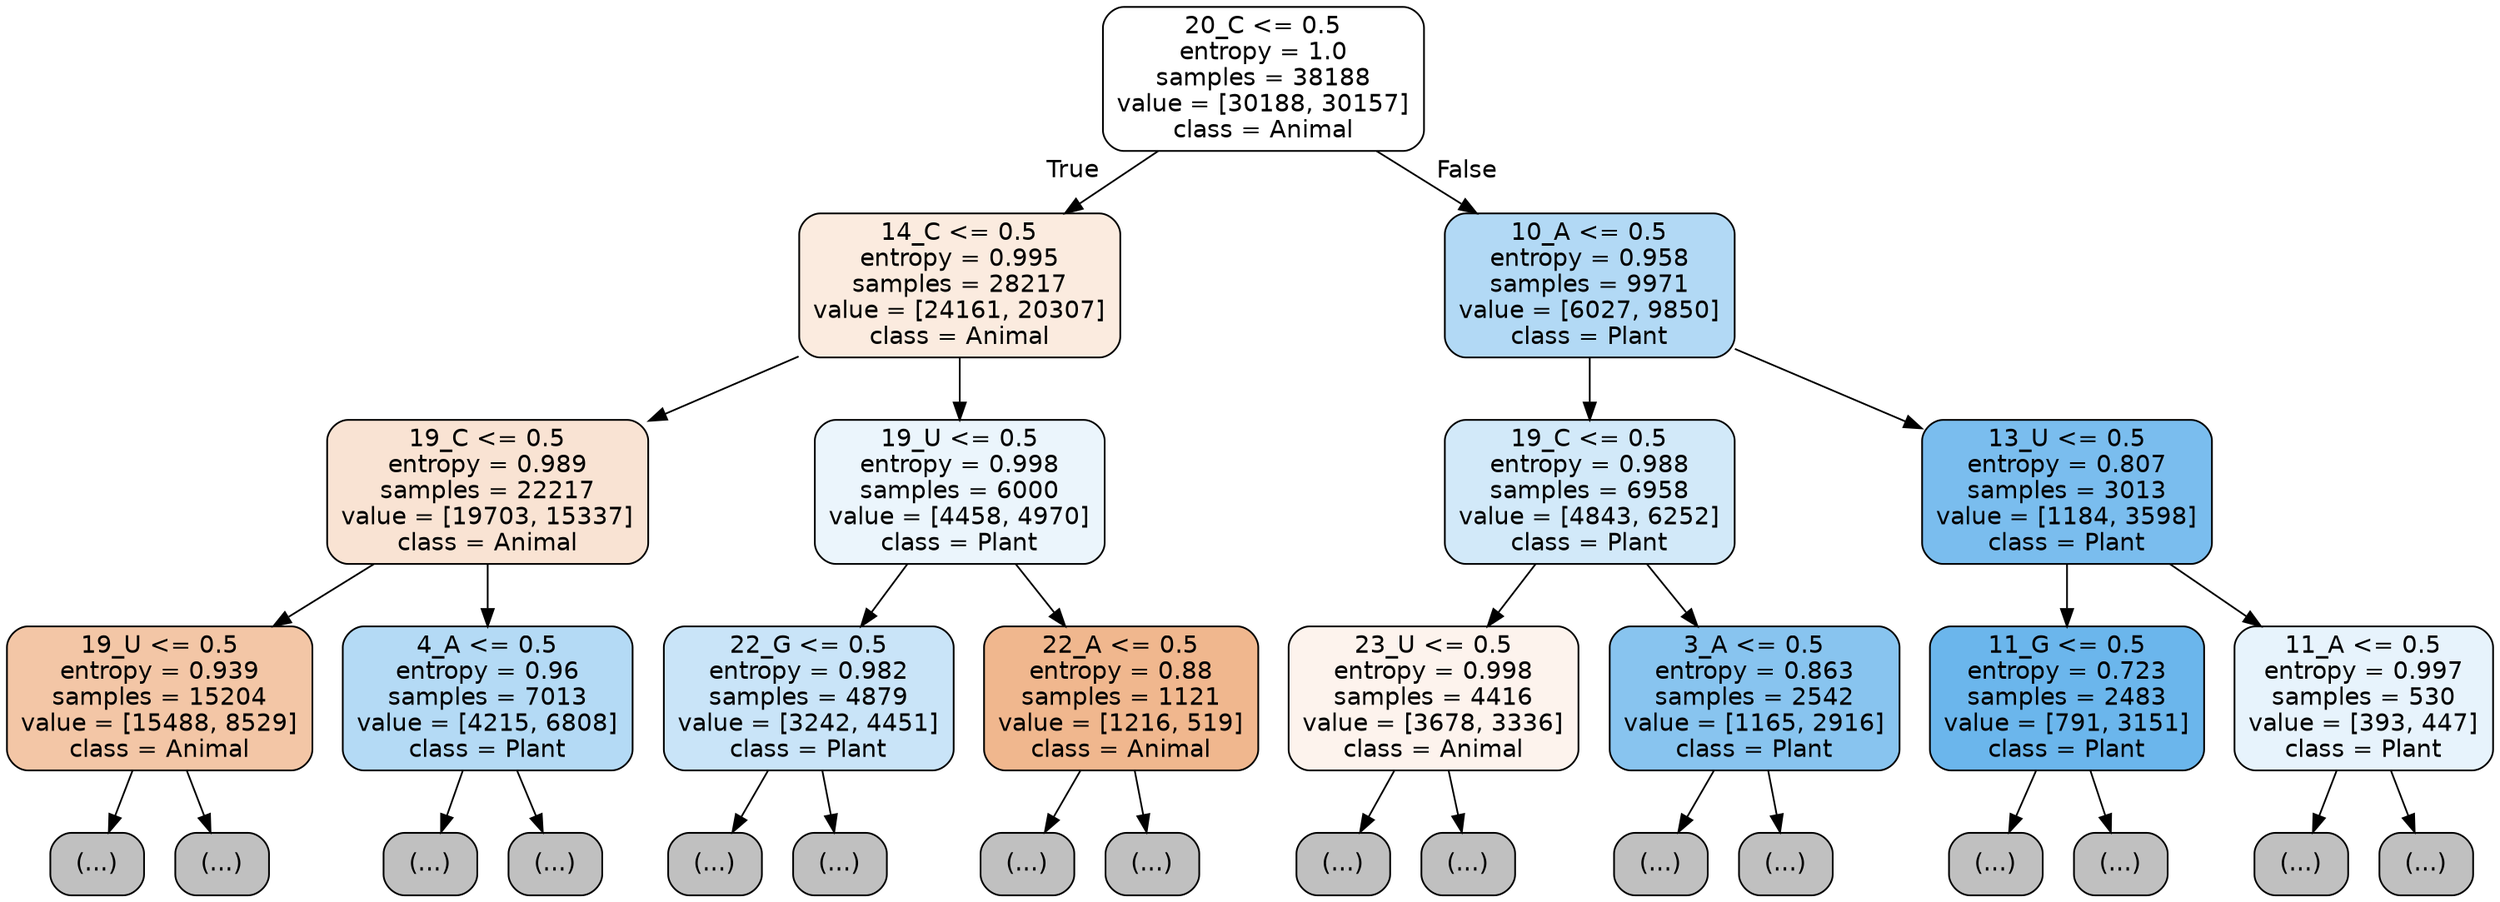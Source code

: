 digraph Tree {
node [shape=box, style="filled, rounded", color="black", fontname="helvetica"] ;
edge [fontname="helvetica"] ;
0 [label="20_C <= 0.5\nentropy = 1.0\nsamples = 38188\nvalue = [30188, 30157]\nclass = Animal", fillcolor="#ffffff"] ;
1 [label="14_C <= 0.5\nentropy = 0.995\nsamples = 28217\nvalue = [24161, 20307]\nclass = Animal", fillcolor="#fbebdf"] ;
0 -> 1 [labeldistance=2.5, labelangle=45, headlabel="True"] ;
2 [label="19_C <= 0.5\nentropy = 0.989\nsamples = 22217\nvalue = [19703, 15337]\nclass = Animal", fillcolor="#f9e3d3"] ;
1 -> 2 ;
3 [label="19_U <= 0.5\nentropy = 0.939\nsamples = 15204\nvalue = [15488, 8529]\nclass = Animal", fillcolor="#f3c6a6"] ;
2 -> 3 ;
4 [label="(...)", fillcolor="#C0C0C0"] ;
3 -> 4 ;
5063 [label="(...)", fillcolor="#C0C0C0"] ;
3 -> 5063 ;
7730 [label="4_A <= 0.5\nentropy = 0.96\nsamples = 7013\nvalue = [4215, 6808]\nclass = Plant", fillcolor="#b4daf5"] ;
2 -> 7730 ;
7731 [label="(...)", fillcolor="#C0C0C0"] ;
7730 -> 7731 ;
9636 [label="(...)", fillcolor="#C0C0C0"] ;
7730 -> 9636 ;
10189 [label="19_U <= 0.5\nentropy = 0.998\nsamples = 6000\nvalue = [4458, 4970]\nclass = Plant", fillcolor="#ebf5fc"] ;
1 -> 10189 ;
10190 [label="22_G <= 0.5\nentropy = 0.982\nsamples = 4879\nvalue = [3242, 4451]\nclass = Plant", fillcolor="#c9e4f8"] ;
10189 -> 10190 ;
10191 [label="(...)", fillcolor="#C0C0C0"] ;
10190 -> 10191 ;
12010 [label="(...)", fillcolor="#C0C0C0"] ;
10190 -> 12010 ;
12187 [label="22_A <= 0.5\nentropy = 0.88\nsamples = 1121\nvalue = [1216, 519]\nclass = Animal", fillcolor="#f0b78e"] ;
10189 -> 12187 ;
12188 [label="(...)", fillcolor="#C0C0C0"] ;
12187 -> 12188 ;
12713 [label="(...)", fillcolor="#C0C0C0"] ;
12187 -> 12713 ;
12776 [label="10_A <= 0.5\nentropy = 0.958\nsamples = 9971\nvalue = [6027, 9850]\nclass = Plant", fillcolor="#b2d9f5"] ;
0 -> 12776 [labeldistance=2.5, labelangle=-45, headlabel="False"] ;
12777 [label="19_C <= 0.5\nentropy = 0.988\nsamples = 6958\nvalue = [4843, 6252]\nclass = Plant", fillcolor="#d2e9f9"] ;
12776 -> 12777 ;
12778 [label="23_U <= 0.5\nentropy = 0.998\nsamples = 4416\nvalue = [3678, 3336]\nclass = Animal", fillcolor="#fdf3ed"] ;
12777 -> 12778 ;
12779 [label="(...)", fillcolor="#C0C0C0"] ;
12778 -> 12779 ;
14904 [label="(...)", fillcolor="#C0C0C0"] ;
12778 -> 14904 ;
15005 [label="3_A <= 0.5\nentropy = 0.863\nsamples = 2542\nvalue = [1165, 2916]\nclass = Plant", fillcolor="#88c4ef"] ;
12777 -> 15005 ;
15006 [label="(...)", fillcolor="#C0C0C0"] ;
15005 -> 15006 ;
15625 [label="(...)", fillcolor="#C0C0C0"] ;
15005 -> 15625 ;
15820 [label="13_U <= 0.5\nentropy = 0.807\nsamples = 3013\nvalue = [1184, 3598]\nclass = Plant", fillcolor="#7abdee"] ;
12776 -> 15820 ;
15821 [label="11_G <= 0.5\nentropy = 0.723\nsamples = 2483\nvalue = [791, 3151]\nclass = Plant", fillcolor="#6bb6ec"] ;
15820 -> 15821 ;
15822 [label="(...)", fillcolor="#C0C0C0"] ;
15821 -> 15822 ;
16287 [label="(...)", fillcolor="#C0C0C0"] ;
15821 -> 16287 ;
16478 [label="11_A <= 0.5\nentropy = 0.997\nsamples = 530\nvalue = [393, 447]\nclass = Plant", fillcolor="#e7f3fc"] ;
15820 -> 16478 ;
16479 [label="(...)", fillcolor="#C0C0C0"] ;
16478 -> 16479 ;
16712 [label="(...)", fillcolor="#C0C0C0"] ;
16478 -> 16712 ;
}